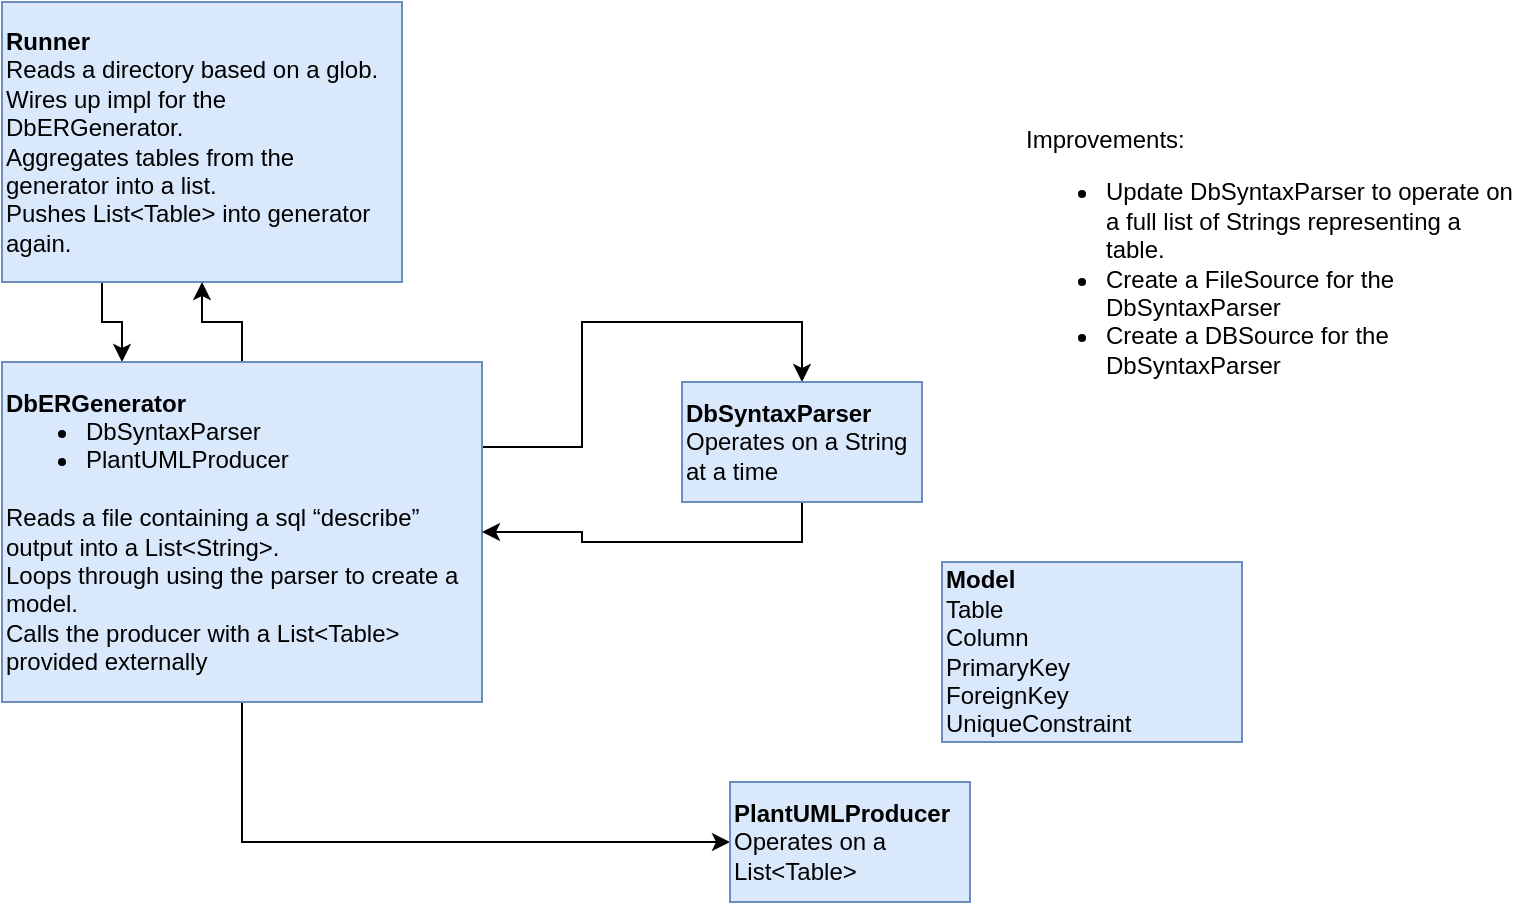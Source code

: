 <mxfile version="13.6.2" type="device" pages="2"><diagram id="k4wqZj3Qdae85rHaNEtm" name="Current Structure"><mxGraphModel dx="1024" dy="592" grid="1" gridSize="10" guides="1" tooltips="1" connect="1" arrows="1" fold="1" page="1" pageScale="1" pageWidth="827" pageHeight="1169" math="0" shadow="0"><root><mxCell id="0"/><mxCell id="1" parent="0"/><mxCell id="-yP6po_VdHz4JHANiXs9-12" style="edgeStyle=orthogonalEdgeStyle;rounded=0;orthogonalLoop=1;jettySize=auto;html=1;exitX=0.25;exitY=1;exitDx=0;exitDy=0;entryX=0.25;entryY=0;entryDx=0;entryDy=0;" parent="1" source="-yP6po_VdHz4JHANiXs9-2" target="-yP6po_VdHz4JHANiXs9-3" edge="1"><mxGeometry relative="1" as="geometry"/></mxCell><mxCell id="-yP6po_VdHz4JHANiXs9-2" value="&lt;p dir=&quot;ltr&quot; style=&quot;line-height: 1.2 ; margin-top: 0pt ; margin-bottom: 0pt&quot; id=&quot;docs-internal-guid-b551fa64-7fff-ee09-aa78-841ed9dd7d9d&quot;&gt;&lt;span style=&quot;font-family: &amp;#34;arial&amp;#34; ; background-color: transparent ; font-weight: 700 ; vertical-align: baseline ; white-space: pre-wrap&quot;&gt;&lt;font style=&quot;font-size: 12px&quot;&gt;Runner&lt;/font&gt;&lt;/span&gt;&lt;/p&gt;&lt;p dir=&quot;ltr&quot; style=&quot;line-height: 1.2 ; margin-top: 0pt ; margin-bottom: 0pt&quot;&gt;&lt;span style=&quot;font-family: &amp;#34;arial&amp;#34; ; background-color: transparent ; vertical-align: baseline ; white-space: pre-wrap&quot;&gt;&lt;font style=&quot;font-size: 12px&quot;&gt;Reads a directory based on a glob.&lt;/font&gt;&lt;/span&gt;&lt;/p&gt;&lt;p dir=&quot;ltr&quot; style=&quot;line-height: 1.2 ; margin-top: 0pt ; margin-bottom: 0pt&quot;&gt;&lt;span style=&quot;font-family: &amp;#34;arial&amp;#34; ; background-color: transparent ; vertical-align: baseline ; white-space: pre-wrap&quot;&gt;&lt;font style=&quot;font-size: 12px&quot;&gt;Wires up impl for the DbERGenerator.&lt;/font&gt;&lt;/span&gt;&lt;/p&gt;&lt;p dir=&quot;ltr&quot; style=&quot;line-height: 1.2 ; margin-top: 0pt ; margin-bottom: 0pt&quot;&gt;&lt;font style=&quot;font-size: 12px&quot;&gt;&lt;span style=&quot;font-family: &amp;#34;arial&amp;#34; ; background-color: transparent ; vertical-align: baseline ; white-space: pre-wrap&quot;&gt;Aggregates tables from the generator into a list.&lt;/span&gt;&lt;span style=&quot;font-family: &amp;#34;arial&amp;#34; ; background-color: transparent ; vertical-align: baseline ; white-space: pre-wrap&quot;&gt;&lt;br&gt;&lt;/span&gt;&lt;span style=&quot;font-family: &amp;#34;arial&amp;#34; ; background-color: transparent ; vertical-align: baseline ; white-space: pre-wrap&quot;&gt;Pushes List&amp;lt;Table&amp;gt; into generator again.&lt;/span&gt;&lt;/font&gt;&lt;/p&gt;" style="rounded=0;whiteSpace=wrap;html=1;align=left;fillColor=#dae8fc;strokeColor=#6c8ebf;" parent="1" vertex="1"><mxGeometry x="50" y="30" width="200" height="140" as="geometry"/></mxCell><mxCell id="-yP6po_VdHz4JHANiXs9-13" style="edgeStyle=orthogonalEdgeStyle;rounded=0;orthogonalLoop=1;jettySize=auto;html=1;entryX=0.5;entryY=0;entryDx=0;entryDy=0;exitX=1;exitY=0.25;exitDx=0;exitDy=0;" parent="1" source="-yP6po_VdHz4JHANiXs9-3" target="-yP6po_VdHz4JHANiXs9-5" edge="1"><mxGeometry relative="1" as="geometry"/></mxCell><mxCell id="-yP6po_VdHz4JHANiXs9-15" style="edgeStyle=orthogonalEdgeStyle;rounded=0;orthogonalLoop=1;jettySize=auto;html=1;exitX=0.5;exitY=1;exitDx=0;exitDy=0;entryX=0;entryY=0.5;entryDx=0;entryDy=0;" parent="1" source="-yP6po_VdHz4JHANiXs9-3" target="-yP6po_VdHz4JHANiXs9-7" edge="1"><mxGeometry relative="1" as="geometry"/></mxCell><mxCell id="-GZcXrLMC6mT7V23S6TG-1" style="edgeStyle=orthogonalEdgeStyle;rounded=0;orthogonalLoop=1;jettySize=auto;html=1;entryX=0.5;entryY=1;entryDx=0;entryDy=0;" parent="1" source="-yP6po_VdHz4JHANiXs9-3" target="-yP6po_VdHz4JHANiXs9-2" edge="1"><mxGeometry relative="1" as="geometry"/></mxCell><mxCell id="-yP6po_VdHz4JHANiXs9-3" value="&lt;p dir=&quot;ltr&quot; style=&quot;line-height: 1.2 ; margin-top: 0pt ; margin-bottom: 0pt&quot; id=&quot;docs-internal-guid-e112e716-7fff-48c5-656b-fbd84326e256&quot;&gt;&lt;span style=&quot;font-family: &amp;#34;arial&amp;#34; ; background-color: transparent ; font-weight: 700 ; vertical-align: baseline ; white-space: pre-wrap&quot;&gt;&lt;font style=&quot;font-size: 12px&quot;&gt;DbERGenerator&lt;/font&gt;&lt;/span&gt;&lt;/p&gt;&lt;ul style=&quot;margin-top: 0 ; margin-bottom: 0&quot;&gt;&lt;li dir=&quot;ltr&quot; style=&quot;list-style-type: disc ; font-family: &amp;#34;arial&amp;#34; ; background-color: transparent ; vertical-align: baseline ; white-space: pre&quot;&gt;&lt;p dir=&quot;ltr&quot; style=&quot;line-height: 1.2 ; margin-top: 0pt ; margin-bottom: 0pt&quot;&gt;&lt;span style=&quot;background-color: transparent ; vertical-align: baseline ; white-space: pre-wrap&quot;&gt;&lt;font style=&quot;font-size: 12px&quot;&gt;DbSyntaxParser&lt;/font&gt;&lt;/span&gt;&lt;/p&gt;&lt;/li&gt;&lt;li dir=&quot;ltr&quot; style=&quot;list-style-type: disc ; font-family: &amp;#34;arial&amp;#34; ; background-color: transparent ; vertical-align: baseline ; white-space: pre&quot;&gt;&lt;p dir=&quot;ltr&quot; style=&quot;line-height: 1.2 ; margin-top: 0pt ; margin-bottom: 0pt&quot;&gt;&lt;span style=&quot;background-color: transparent ; vertical-align: baseline ; white-space: pre-wrap&quot;&gt;&lt;font style=&quot;font-size: 12px&quot;&gt;PlantUMLProducer&lt;/font&gt;&lt;/span&gt;&lt;/p&gt;&lt;/li&gt;&lt;/ul&gt;&lt;p dir=&quot;ltr&quot; style=&quot;line-height: 1.2 ; margin-top: 0pt ; margin-bottom: 0pt&quot; id=&quot;docs-internal-guid-b551fa64-7fff-ee09-aa78-841ed9dd7d9d&quot;&gt;&lt;font style=&quot;font-size: 12px&quot;&gt;&lt;br&gt;&lt;/font&gt;&lt;/p&gt;&lt;p dir=&quot;ltr&quot; style=&quot;line-height: 1.2 ; margin-top: 0pt ; margin-bottom: 0pt&quot;&gt;&lt;font style=&quot;font-size: 12px&quot;&gt;&lt;span style=&quot;font-family: &amp;#34;arial&amp;#34; ; background-color: transparent ; vertical-align: baseline ; white-space: pre-wrap&quot;&gt;Reads a file containing a sql “describe” output into a List&amp;lt;String&amp;gt;.&lt;/span&gt;&lt;span style=&quot;font-family: &amp;#34;arial&amp;#34; ; background-color: transparent ; vertical-align: baseline ; white-space: pre-wrap&quot;&gt;&lt;br&gt;&lt;/span&gt;&lt;span style=&quot;font-family: &amp;#34;arial&amp;#34; ; background-color: transparent ; vertical-align: baseline ; white-space: pre-wrap&quot;&gt;Loops through using the parser to create a model.&lt;/span&gt;&lt;/font&gt;&lt;/p&gt;&lt;p dir=&quot;ltr&quot; style=&quot;line-height: 1.2 ; margin-top: 0pt ; margin-bottom: 0pt&quot;&gt;&lt;span style=&quot;font-family: &amp;#34;arial&amp;#34; ; background-color: transparent ; vertical-align: baseline ; white-space: pre-wrap&quot;&gt;&lt;font style=&quot;font-size: 12px&quot;&gt;Calls the producer with a List&amp;lt;Table&amp;gt; provided externally&lt;/font&gt;&lt;/span&gt;&lt;/p&gt;" style="rounded=0;whiteSpace=wrap;html=1;align=left;fillColor=#dae8fc;strokeColor=#6c8ebf;" parent="1" vertex="1"><mxGeometry x="50" y="210" width="240" height="170" as="geometry"/></mxCell><mxCell id="-yP6po_VdHz4JHANiXs9-14" style="edgeStyle=orthogonalEdgeStyle;rounded=0;orthogonalLoop=1;jettySize=auto;html=1;exitX=0.5;exitY=1;exitDx=0;exitDy=0;" parent="1" source="-yP6po_VdHz4JHANiXs9-5" target="-yP6po_VdHz4JHANiXs9-3" edge="1"><mxGeometry relative="1" as="geometry"/></mxCell><mxCell id="-yP6po_VdHz4JHANiXs9-5" value="&lt;p dir=&quot;ltr&quot; style=&quot;line-height: 1.2 ; margin-top: 0pt ; margin-bottom: 0pt&quot; id=&quot;docs-internal-guid-02647bdf-7fff-9de2-bdb2-cc11f69287f5&quot;&gt;&lt;span style=&quot;font-family: &amp;#34;arial&amp;#34; ; background-color: transparent ; font-weight: 700 ; vertical-align: baseline ; white-space: pre-wrap&quot;&gt;&lt;font style=&quot;font-size: 12px&quot;&gt;DbSyntaxParser&lt;/font&gt;&lt;/span&gt;&lt;/p&gt;&lt;p dir=&quot;ltr&quot; style=&quot;line-height: 1.2 ; margin-top: 0pt ; margin-bottom: 0pt&quot;&gt;&lt;span style=&quot;font-family: &amp;#34;arial&amp;#34; ; background-color: transparent ; vertical-align: baseline ; white-space: pre-wrap&quot;&gt;&lt;font style=&quot;font-size: 12px&quot;&gt;Operates on a String at a time&lt;/font&gt;&lt;/span&gt;&lt;/p&gt;" style="rounded=0;whiteSpace=wrap;html=1;align=left;fillColor=#dae8fc;strokeColor=#6c8ebf;" parent="1" vertex="1"><mxGeometry x="390" y="220" width="120" height="60" as="geometry"/></mxCell><mxCell id="-yP6po_VdHz4JHANiXs9-6" value="&lt;p dir=&quot;ltr&quot; style=&quot;line-height: 1.2 ; margin-top: 0pt ; margin-bottom: 0pt&quot; id=&quot;docs-internal-guid-80938071-7fff-ce23-ff11-4664ed02f400&quot;&gt;&lt;span style=&quot;font-family: &amp;#34;arial&amp;#34; ; background-color: transparent ; font-weight: 700 ; vertical-align: baseline ; white-space: pre-wrap&quot;&gt;&lt;font style=&quot;font-size: 12px&quot;&gt;Model&lt;/font&gt;&lt;/span&gt;&lt;/p&gt;&lt;p dir=&quot;ltr&quot; style=&quot;line-height: 1.2 ; margin-top: 0pt ; margin-bottom: 0pt&quot;&gt;&lt;span style=&quot;font-family: &amp;#34;arial&amp;#34; ; background-color: transparent ; vertical-align: baseline ; white-space: pre-wrap&quot;&gt;&lt;font style=&quot;font-size: 12px&quot;&gt;Table&lt;/font&gt;&lt;/span&gt;&lt;/p&gt;&lt;p dir=&quot;ltr&quot; style=&quot;line-height: 1.2 ; margin-top: 0pt ; margin-bottom: 0pt&quot;&gt;&lt;span style=&quot;font-family: &amp;#34;arial&amp;#34; ; background-color: transparent ; vertical-align: baseline ; white-space: pre-wrap&quot;&gt;&lt;font style=&quot;font-size: 12px&quot;&gt;Column&lt;/font&gt;&lt;/span&gt;&lt;/p&gt;&lt;p dir=&quot;ltr&quot; style=&quot;line-height: 1.2 ; margin-top: 0pt ; margin-bottom: 0pt&quot;&gt;&lt;span style=&quot;font-family: &amp;#34;arial&amp;#34; ; background-color: transparent ; vertical-align: baseline ; white-space: pre-wrap&quot;&gt;&lt;font style=&quot;font-size: 12px&quot;&gt;PrimaryKey&lt;/font&gt;&lt;/span&gt;&lt;/p&gt;&lt;p dir=&quot;ltr&quot; style=&quot;line-height: 1.2 ; margin-top: 0pt ; margin-bottom: 0pt&quot;&gt;&lt;span style=&quot;font-family: &amp;#34;arial&amp;#34; ; background-color: transparent ; vertical-align: baseline ; white-space: pre-wrap&quot;&gt;&lt;font style=&quot;font-size: 12px&quot;&gt;ForeignKey&lt;/font&gt;&lt;/span&gt;&lt;/p&gt;&lt;p dir=&quot;ltr&quot; style=&quot;line-height: 1.2 ; margin-top: 0pt ; margin-bottom: 0pt&quot;&gt;&lt;span style=&quot;font-family: &amp;#34;arial&amp;#34; ; background-color: transparent ; vertical-align: baseline ; white-space: pre-wrap&quot;&gt;&lt;font style=&quot;font-size: 12px&quot;&gt;UniqueConstraint&lt;/font&gt;&lt;/span&gt;&lt;/p&gt;" style="rounded=0;whiteSpace=wrap;html=1;align=left;fillColor=#dae8fc;strokeColor=#6c8ebf;" parent="1" vertex="1"><mxGeometry x="520" y="310" width="150" height="90" as="geometry"/></mxCell><mxCell id="-yP6po_VdHz4JHANiXs9-7" value="&lt;p dir=&quot;ltr&quot; style=&quot;line-height: 1.2 ; margin-top: 0pt ; margin-bottom: 0pt&quot; id=&quot;docs-internal-guid-81f38f7b-7fff-f2ab-2ac9-e3f071fe963b&quot;&gt;&lt;span style=&quot;font-family: &amp;#34;arial&amp;#34; ; background-color: transparent ; font-weight: 700 ; vertical-align: baseline ; white-space: pre-wrap&quot;&gt;&lt;font style=&quot;font-size: 12px&quot;&gt;PlantUMLProducer&lt;/font&gt;&lt;/span&gt;&lt;/p&gt;&lt;p dir=&quot;ltr&quot; style=&quot;line-height: 1.2 ; margin-top: 0pt ; margin-bottom: 0pt&quot;&gt;&lt;span style=&quot;font-family: &amp;#34;arial&amp;#34; ; background-color: transparent ; vertical-align: baseline ; white-space: pre-wrap&quot;&gt;&lt;font style=&quot;font-size: 12px&quot;&gt;Operates on a List&amp;lt;Table&amp;gt;&lt;/font&gt;&lt;/span&gt;&lt;/p&gt;" style="rounded=0;whiteSpace=wrap;html=1;align=left;fillColor=#dae8fc;strokeColor=#6c8ebf;" parent="1" vertex="1"><mxGeometry x="414" y="420" width="120" height="60" as="geometry"/></mxCell><UserObject label="Improvements:&lt;br&gt;&lt;ul&gt;&lt;li&gt;Update DbSyntaxParser to operate on a full list of Strings representing a table.&lt;/li&gt;&lt;li&gt;Create a FileSource for the DbSyntaxParser&lt;/li&gt;&lt;li&gt;Create a DBSource for the DbSyntaxParser&lt;/li&gt;&lt;/ul&gt;" link="Improvements:Update DbSyntaxParser to operate on a full list of Strings representing a table.Create a FileSource for the DbSyntaxParserCreate a DBSource for the DbSyntaxParser" id="-yP6po_VdHz4JHANiXs9-9"><mxCell style="text;html=1;horizontal=1;whiteSpace=wrap;" parent="1" vertex="1"><mxGeometry x="560" y="85" width="250" height="305" as="geometry"/></mxCell></UserObject></root></mxGraphModel></diagram><diagram id="mk5crSzouS8QVdHbctcr" name="Target Structure"><mxGraphModel dx="1024" dy="592" grid="1" gridSize="10" guides="1" tooltips="1" connect="1" arrows="1" fold="1" page="1" pageScale="1" pageWidth="827" pageHeight="1169" math="0" shadow="0"><root><mxCell id="iNJy_CkITghIDIZ_iB21-0"/><mxCell id="iNJy_CkITghIDIZ_iB21-1" parent="iNJy_CkITghIDIZ_iB21-0"/><mxCell id="iNJy_CkITghIDIZ_iB21-15" style="edgeStyle=orthogonalEdgeStyle;rounded=0;orthogonalLoop=1;jettySize=auto;html=1;" parent="iNJy_CkITghIDIZ_iB21-1" source="iNJy_CkITghIDIZ_iB21-5" target="iNJy_CkITghIDIZ_iB21-7" edge="1"><mxGeometry relative="1" as="geometry"/></mxCell><mxCell id="iNJy_CkITghIDIZ_iB21-16" style="edgeStyle=orthogonalEdgeStyle;rounded=0;orthogonalLoop=1;jettySize=auto;html=1;entryX=0.5;entryY=0;entryDx=0;entryDy=0;" parent="iNJy_CkITghIDIZ_iB21-1" source="iNJy_CkITghIDIZ_iB21-5" target="iNJy_CkITghIDIZ_iB21-11" edge="1"><mxGeometry relative="1" as="geometry"/></mxCell><mxCell id="iNJy_CkITghIDIZ_iB21-5" value="«interface»&lt;br&gt;&lt;b&gt;Source&lt;/b&gt;" style="html=1;align=center;" parent="iNJy_CkITghIDIZ_iB21-1" vertex="1"><mxGeometry x="129" y="30" width="110" height="50" as="geometry"/></mxCell><mxCell id="iNJy_CkITghIDIZ_iB21-7" value="DbSource" style="swimlane;fontStyle=1;align=center;verticalAlign=top;childLayout=stackLayout;horizontal=1;startSize=26;horizontalStack=0;resizeParent=1;resizeParentMax=0;resizeLast=0;collapsible=1;marginBottom=0;" parent="iNJy_CkITghIDIZ_iB21-1" vertex="1"><mxGeometry x="10" y="130" width="169" height="164" as="geometry"/></mxCell><mxCell id="iNJy_CkITghIDIZ_iB21-17" value="+ String: dbConnectionString" style="text;strokeColor=none;fillColor=none;align=left;verticalAlign=top;spacingLeft=4;spacingRight=4;overflow=hidden;rotatable=0;points=[[0,0.5],[1,0.5]];portConstraint=eastwest;" parent="iNJy_CkITghIDIZ_iB21-7" vertex="1"><mxGeometry y="26" width="169" height="26" as="geometry"/></mxCell><mxCell id="iNJy_CkITghIDIZ_iB21-8" value="+ String: username" style="text;strokeColor=none;fillColor=none;align=left;verticalAlign=top;spacingLeft=4;spacingRight=4;overflow=hidden;rotatable=0;points=[[0,0.5],[1,0.5]];portConstraint=eastwest;" parent="iNJy_CkITghIDIZ_iB21-7" vertex="1"><mxGeometry y="52" width="169" height="26" as="geometry"/></mxCell><mxCell id="iNJy_CkITghIDIZ_iB21-18" value="+ String: password" style="text;strokeColor=none;fillColor=none;align=left;verticalAlign=top;spacingLeft=4;spacingRight=4;overflow=hidden;rotatable=0;points=[[0,0.5],[1,0.5]];portConstraint=eastwest;" parent="iNJy_CkITghIDIZ_iB21-7" vertex="1"><mxGeometry y="78" width="169" height="26" as="geometry"/></mxCell><mxCell id="iNJy_CkITghIDIZ_iB21-19" value="+ List&lt;String&gt;: tableNames " style="text;strokeColor=none;fillColor=none;align=left;verticalAlign=top;spacingLeft=4;spacingRight=4;overflow=hidden;rotatable=0;points=[[0,0.5],[1,0.5]];portConstraint=eastwest;" parent="iNJy_CkITghIDIZ_iB21-7" vertex="1"><mxGeometry y="104" width="169" height="26" as="geometry"/></mxCell><mxCell id="iNJy_CkITghIDIZ_iB21-9" value="" style="line;strokeWidth=1;fillColor=none;align=left;verticalAlign=middle;spacingTop=-1;spacingLeft=3;spacingRight=3;rotatable=0;labelPosition=right;points=[];portConstraint=eastwest;" parent="iNJy_CkITghIDIZ_iB21-7" vertex="1"><mxGeometry y="130" width="169" height="8" as="geometry"/></mxCell><mxCell id="iNJy_CkITghIDIZ_iB21-10" value="+ read(): List&lt;String&gt;" style="text;strokeColor=none;fillColor=none;align=left;verticalAlign=top;spacingLeft=4;spacingRight=4;overflow=hidden;rotatable=0;points=[[0,0.5],[1,0.5]];portConstraint=eastwest;" parent="iNJy_CkITghIDIZ_iB21-7" vertex="1"><mxGeometry y="138" width="169" height="26" as="geometry"/></mxCell><mxCell id="iNJy_CkITghIDIZ_iB21-11" value="FileSource" style="swimlane;fontStyle=1;align=center;verticalAlign=top;childLayout=stackLayout;horizontal=1;startSize=26;horizontalStack=0;resizeParent=1;resizeParentMax=0;resizeLast=0;collapsible=1;marginBottom=0;" parent="iNJy_CkITghIDIZ_iB21-1" vertex="1"><mxGeometry x="199" y="130" width="160" height="86" as="geometry"/></mxCell><mxCell id="iNJy_CkITghIDIZ_iB21-12" value="+ String: directoryPath" style="text;strokeColor=none;fillColor=none;align=left;verticalAlign=top;spacingLeft=4;spacingRight=4;overflow=hidden;rotatable=0;points=[[0,0.5],[1,0.5]];portConstraint=eastwest;" parent="iNJy_CkITghIDIZ_iB21-11" vertex="1"><mxGeometry y="26" width="160" height="26" as="geometry"/></mxCell><mxCell id="iNJy_CkITghIDIZ_iB21-13" value="" style="line;strokeWidth=1;fillColor=none;align=left;verticalAlign=middle;spacingTop=-1;spacingLeft=3;spacingRight=3;rotatable=0;labelPosition=right;points=[];portConstraint=eastwest;" parent="iNJy_CkITghIDIZ_iB21-11" vertex="1"><mxGeometry y="52" width="160" height="8" as="geometry"/></mxCell><mxCell id="iNJy_CkITghIDIZ_iB21-14" value="+ read(): List&lt;String&gt;" style="text;strokeColor=none;fillColor=none;align=left;verticalAlign=top;spacingLeft=4;spacingRight=4;overflow=hidden;rotatable=0;points=[[0,0.5],[1,0.5]];portConstraint=eastwest;" parent="iNJy_CkITghIDIZ_iB21-11" vertex="1"><mxGeometry y="60" width="160" height="26" as="geometry"/></mxCell><mxCell id="CRoQU9MMNgTiXay6DoKH-6" style="edgeStyle=orthogonalEdgeStyle;rounded=0;orthogonalLoop=1;jettySize=auto;html=1;entryX=0.5;entryY=0;entryDx=0;entryDy=0;" parent="iNJy_CkITghIDIZ_iB21-1" source="CRoQU9MMNgTiXay6DoKH-5" target="CRoQU9MMNgTiXay6DoKH-1" edge="1"><mxGeometry relative="1" as="geometry"/></mxCell><mxCell id="CRoQU9MMNgTiXay6DoKH-5" value="«interface»&lt;br&gt;&lt;b&gt;DBSyntaxParser&lt;/b&gt;" style="html=1;align=center;" parent="iNJy_CkITghIDIZ_iB21-1" vertex="1"><mxGeometry x="85" y="315" width="110" height="50" as="geometry"/></mxCell><mxCell id="CRoQU9MMNgTiXay6DoKH-1" value="MySQLSyntaxParser" style="swimlane;fontStyle=1;align=center;verticalAlign=top;childLayout=stackLayout;horizontal=1;startSize=26;horizontalStack=0;resizeParent=1;resizeParentMax=0;resizeLast=0;collapsible=1;marginBottom=0;" parent="iNJy_CkITghIDIZ_iB21-1" vertex="1"><mxGeometry x="40" y="430" width="230" height="242" as="geometry"/></mxCell><mxCell id="CRoQU9MMNgTiXay6DoKH-2" value="+ field: type" style="text;strokeColor=none;fillColor=none;align=left;verticalAlign=top;spacingLeft=4;spacingRight=4;overflow=hidden;rotatable=0;points=[[0,0.5],[1,0.5]];portConstraint=eastwest;" parent="CRoQU9MMNgTiXay6DoKH-1" vertex="1"><mxGeometry y="26" width="230" height="26" as="geometry"/></mxCell><mxCell id="CRoQU9MMNgTiXay6DoKH-3" value="" style="line;strokeWidth=1;fillColor=none;align=left;verticalAlign=middle;spacingTop=-1;spacingLeft=3;spacingRight=3;rotatable=0;labelPosition=right;points=[];portConstraint=eastwest;" parent="CRoQU9MMNgTiXay6DoKH-1" vertex="1"><mxGeometry y="52" width="230" height="8" as="geometry"/></mxCell><mxCell id="CRoQU9MMNgTiXay6DoKH-4" value="+ isTable(String): bool" style="text;strokeColor=none;fillColor=none;align=left;verticalAlign=top;spacingLeft=4;spacingRight=4;overflow=hidden;rotatable=0;points=[[0,0.5],[1,0.5]];portConstraint=eastwest;" parent="CRoQU9MMNgTiXay6DoKH-1" vertex="1"><mxGeometry y="60" width="230" height="26" as="geometry"/></mxCell><mxCell id="CRoQU9MMNgTiXay6DoKH-7" value="+ isColumn(String): bool" style="text;strokeColor=none;fillColor=none;align=left;verticalAlign=top;spacingLeft=4;spacingRight=4;overflow=hidden;rotatable=0;points=[[0,0.5],[1,0.5]];portConstraint=eastwest;" parent="CRoQU9MMNgTiXay6DoKH-1" vertex="1"><mxGeometry y="86" width="230" height="26" as="geometry"/></mxCell><mxCell id="CRoQU9MMNgTiXay6DoKH-8" value="+ isConstraint(String): bool" style="text;strokeColor=none;fillColor=none;align=left;verticalAlign=top;spacingLeft=4;spacingRight=4;overflow=hidden;rotatable=0;points=[[0,0.5],[1,0.5]];portConstraint=eastwest;" parent="CRoQU9MMNgTiXay6DoKH-1" vertex="1"><mxGeometry y="112" width="230" height="26" as="geometry"/></mxCell><mxCell id="2ZQ7fYX0o-53WISVxPn_-16" value="+ createTable(String): Table" style="text;strokeColor=none;fillColor=none;align=left;verticalAlign=top;spacingLeft=4;spacingRight=4;overflow=hidden;rotatable=0;points=[[0,0.5],[1,0.5]];portConstraint=eastwest;" parent="CRoQU9MMNgTiXay6DoKH-1" vertex="1"><mxGeometry y="138" width="230" height="26" as="geometry"/></mxCell><mxCell id="2ZQ7fYX0o-53WISVxPn_-17" value="+ addColumn(String, Table): Table" style="text;strokeColor=none;fillColor=none;align=left;verticalAlign=top;spacingLeft=4;spacingRight=4;overflow=hidden;rotatable=0;points=[[0,0.5],[1,0.5]];portConstraint=eastwest;" parent="CRoQU9MMNgTiXay6DoKH-1" vertex="1"><mxGeometry y="164" width="230" height="26" as="geometry"/></mxCell><mxCell id="2ZQ7fYX0o-53WISVxPn_-18" value="+ addPrimaryKey(String, Table): Table" style="text;strokeColor=none;fillColor=none;align=left;verticalAlign=top;spacingLeft=4;spacingRight=4;overflow=hidden;rotatable=0;points=[[0,0.5],[1,0.5]];portConstraint=eastwest;" parent="CRoQU9MMNgTiXay6DoKH-1" vertex="1"><mxGeometry y="190" width="230" height="26" as="geometry"/></mxCell><mxCell id="2ZQ7fYX0o-53WISVxPn_-20" value="+ addForeignKey(String, Table): Table" style="text;strokeColor=none;fillColor=none;align=left;verticalAlign=top;spacingLeft=4;spacingRight=4;overflow=hidden;rotatable=0;points=[[0,0.5],[1,0.5]];portConstraint=eastwest;" parent="CRoQU9MMNgTiXay6DoKH-1" vertex="1"><mxGeometry y="216" width="230" height="26" as="geometry"/></mxCell><mxCell id="2ZQ7fYX0o-53WISVxPn_-30" style="edgeStyle=orthogonalEdgeStyle;rounded=0;orthogonalLoop=1;jettySize=auto;html=1;entryX=0.5;entryY=0;entryDx=0;entryDy=0;" parent="iNJy_CkITghIDIZ_iB21-1" source="2ZQ7fYX0o-53WISVxPn_-21" target="2ZQ7fYX0o-53WISVxPn_-26" edge="1"><mxGeometry relative="1" as="geometry"/></mxCell><mxCell id="2ZQ7fYX0o-53WISVxPn_-21" value="«interface»&lt;br&gt;&lt;b&gt;Processor&lt;/b&gt;" style="html=1;align=center;" parent="iNJy_CkITghIDIZ_iB21-1" vertex="1"><mxGeometry x="480" y="30" width="150" height="50" as="geometry"/></mxCell><mxCell id="2ZQ7fYX0o-53WISVxPn_-26" value="PlantUMLProcessor" style="swimlane;fontStyle=1;align=center;verticalAlign=top;childLayout=stackLayout;horizontal=1;startSize=26;horizontalStack=0;resizeParent=1;resizeParentMax=0;resizeLast=0;collapsible=1;marginBottom=0;" parent="iNJy_CkITghIDIZ_iB21-1" vertex="1"><mxGeometry x="475" y="120" width="225" height="86" as="geometry"/></mxCell><mxCell id="2ZQ7fYX0o-53WISVxPn_-27" value="+ String: databaseName" style="text;strokeColor=none;fillColor=none;align=left;verticalAlign=top;spacingLeft=4;spacingRight=4;overflow=hidden;rotatable=0;points=[[0,0.5],[1,0.5]];portConstraint=eastwest;" parent="2ZQ7fYX0o-53WISVxPn_-26" vertex="1"><mxGeometry y="26" width="225" height="26" as="geometry"/></mxCell><mxCell id="2ZQ7fYX0o-53WISVxPn_-28" value="" style="line;strokeWidth=1;fillColor=none;align=left;verticalAlign=middle;spacingTop=-1;spacingLeft=3;spacingRight=3;rotatable=0;labelPosition=right;points=[];portConstraint=eastwest;" parent="2ZQ7fYX0o-53WISVxPn_-26" vertex="1"><mxGeometry y="52" width="225" height="8" as="geometry"/></mxCell><mxCell id="2ZQ7fYX0o-53WISVxPn_-29" value="+ createDiagram(List&lt;Table&gt;): void" style="text;strokeColor=none;fillColor=none;align=left;verticalAlign=top;spacingLeft=4;spacingRight=4;overflow=hidden;rotatable=0;points=[[0,0.5],[1,0.5]];portConstraint=eastwest;" parent="2ZQ7fYX0o-53WISVxPn_-26" vertex="1"><mxGeometry y="60" width="225" height="26" as="geometry"/></mxCell><mxCell id="2ZQ7fYX0o-53WISVxPn_-31" value="Model" style="shape=folder;fontStyle=1;spacingTop=10;tabWidth=40;tabHeight=14;tabPosition=left;html=1;align=left;verticalAlign=top;" parent="iNJy_CkITghIDIZ_iB21-1" vertex="1"><mxGeometry x="390" y="430" width="425" height="270" as="geometry"/></mxCell><mxCell id="2ZQ7fYX0o-53WISVxPn_-8" value="PrimaryKey" style="swimlane;fontStyle=0;childLayout=stackLayout;horizontal=1;startSize=26;fillColor=none;horizontalStack=0;resizeParent=1;resizeParentMax=0;resizeLast=0;collapsible=1;marginBottom=0;align=center;" parent="iNJy_CkITghIDIZ_iB21-1" vertex="1"><mxGeometry x="420" y="580" width="140" height="104" as="geometry"/></mxCell><mxCell id="2ZQ7fYX0o-53WISVxPn_-9" value="+ field: type" style="text;strokeColor=none;fillColor=none;align=left;verticalAlign=top;spacingLeft=4;spacingRight=4;overflow=hidden;rotatable=0;points=[[0,0.5],[1,0.5]];portConstraint=eastwest;" parent="2ZQ7fYX0o-53WISVxPn_-8" vertex="1"><mxGeometry y="26" width="140" height="26" as="geometry"/></mxCell><mxCell id="2ZQ7fYX0o-53WISVxPn_-10" value="+ field: type" style="text;strokeColor=none;fillColor=none;align=left;verticalAlign=top;spacingLeft=4;spacingRight=4;overflow=hidden;rotatable=0;points=[[0,0.5],[1,0.5]];portConstraint=eastwest;" parent="2ZQ7fYX0o-53WISVxPn_-8" vertex="1"><mxGeometry y="52" width="140" height="26" as="geometry"/></mxCell><mxCell id="2ZQ7fYX0o-53WISVxPn_-11" value="+ field: type" style="text;strokeColor=none;fillColor=none;align=left;verticalAlign=top;spacingLeft=4;spacingRight=4;overflow=hidden;rotatable=0;points=[[0,0.5],[1,0.5]];portConstraint=eastwest;" parent="2ZQ7fYX0o-53WISVxPn_-8" vertex="1"><mxGeometry y="78" width="140" height="26" as="geometry"/></mxCell><mxCell id="2ZQ7fYX0o-53WISVxPn_-12" value="ForeignKey" style="swimlane;fontStyle=0;childLayout=stackLayout;horizontal=1;startSize=26;fillColor=none;horizontalStack=0;resizeParent=1;resizeParentMax=0;resizeLast=0;collapsible=1;marginBottom=0;align=center;" parent="iNJy_CkITghIDIZ_iB21-1" vertex="1"><mxGeometry x="420" y="465" width="140" height="104" as="geometry"/></mxCell><mxCell id="2ZQ7fYX0o-53WISVxPn_-13" value="+ field: type" style="text;strokeColor=none;fillColor=none;align=left;verticalAlign=top;spacingLeft=4;spacingRight=4;overflow=hidden;rotatable=0;points=[[0,0.5],[1,0.5]];portConstraint=eastwest;" parent="2ZQ7fYX0o-53WISVxPn_-12" vertex="1"><mxGeometry y="26" width="140" height="26" as="geometry"/></mxCell><mxCell id="2ZQ7fYX0o-53WISVxPn_-14" value="+ field: type" style="text;strokeColor=none;fillColor=none;align=left;verticalAlign=top;spacingLeft=4;spacingRight=4;overflow=hidden;rotatable=0;points=[[0,0.5],[1,0.5]];portConstraint=eastwest;" parent="2ZQ7fYX0o-53WISVxPn_-12" vertex="1"><mxGeometry y="52" width="140" height="26" as="geometry"/></mxCell><mxCell id="2ZQ7fYX0o-53WISVxPn_-15" value="+ field: type" style="text;strokeColor=none;fillColor=none;align=left;verticalAlign=top;spacingLeft=4;spacingRight=4;overflow=hidden;rotatable=0;points=[[0,0.5],[1,0.5]];portConstraint=eastwest;" parent="2ZQ7fYX0o-53WISVxPn_-12" vertex="1"><mxGeometry y="78" width="140" height="26" as="geometry"/></mxCell><mxCell id="2ZQ7fYX0o-53WISVxPn_-4" value="Column" style="swimlane;fontStyle=0;childLayout=stackLayout;horizontal=1;startSize=26;fillColor=none;horizontalStack=0;resizeParent=1;resizeParentMax=0;resizeLast=0;collapsible=1;marginBottom=0;align=center;" parent="iNJy_CkITghIDIZ_iB21-1" vertex="1"><mxGeometry x="575" y="580" width="140" height="104" as="geometry"/></mxCell><mxCell id="2ZQ7fYX0o-53WISVxPn_-5" value="+ field: type" style="text;strokeColor=none;fillColor=none;align=left;verticalAlign=top;spacingLeft=4;spacingRight=4;overflow=hidden;rotatable=0;points=[[0,0.5],[1,0.5]];portConstraint=eastwest;" parent="2ZQ7fYX0o-53WISVxPn_-4" vertex="1"><mxGeometry y="26" width="140" height="26" as="geometry"/></mxCell><mxCell id="2ZQ7fYX0o-53WISVxPn_-6" value="+ field: type" style="text;strokeColor=none;fillColor=none;align=left;verticalAlign=top;spacingLeft=4;spacingRight=4;overflow=hidden;rotatable=0;points=[[0,0.5],[1,0.5]];portConstraint=eastwest;" parent="2ZQ7fYX0o-53WISVxPn_-4" vertex="1"><mxGeometry y="52" width="140" height="26" as="geometry"/></mxCell><mxCell id="2ZQ7fYX0o-53WISVxPn_-7" value="+ field: type" style="text;strokeColor=none;fillColor=none;align=left;verticalAlign=top;spacingLeft=4;spacingRight=4;overflow=hidden;rotatable=0;points=[[0,0.5],[1,0.5]];portConstraint=eastwest;" parent="2ZQ7fYX0o-53WISVxPn_-4" vertex="1"><mxGeometry y="78" width="140" height="26" as="geometry"/></mxCell><mxCell id="2ZQ7fYX0o-53WISVxPn_-0" value="Table" style="swimlane;fontStyle=0;childLayout=stackLayout;horizontal=1;startSize=26;fillColor=none;horizontalStack=0;resizeParent=1;resizeParentMax=0;resizeLast=0;collapsible=1;marginBottom=0;align=center;" parent="iNJy_CkITghIDIZ_iB21-1" vertex="1"><mxGeometry x="575" y="465" width="210" height="104" as="geometry"/></mxCell><mxCell id="2ZQ7fYX0o-53WISVxPn_-1" value="+ List&lt;Column&gt;: columns" style="text;strokeColor=none;fillColor=none;align=left;verticalAlign=top;spacingLeft=4;spacingRight=4;overflow=hidden;rotatable=0;points=[[0,0.5],[1,0.5]];portConstraint=eastwest;" parent="2ZQ7fYX0o-53WISVxPn_-0" vertex="1"><mxGeometry y="26" width="210" height="26" as="geometry"/></mxCell><mxCell id="2ZQ7fYX0o-53WISVxPn_-2" value="+ List&lt;PrimaryKey&gt;: primaryKeys" style="text;strokeColor=none;fillColor=none;align=left;verticalAlign=top;spacingLeft=4;spacingRight=4;overflow=hidden;rotatable=0;points=[[0,0.5],[1,0.5]];portConstraint=eastwest;" parent="2ZQ7fYX0o-53WISVxPn_-0" vertex="1"><mxGeometry y="52" width="210" height="26" as="geometry"/></mxCell><mxCell id="2ZQ7fYX0o-53WISVxPn_-3" value="+ List&lt;ForeignKey&gt;: foreignKeys" style="text;strokeColor=none;fillColor=none;align=left;verticalAlign=top;spacingLeft=4;spacingRight=4;overflow=hidden;rotatable=0;points=[[0,0.5],[1,0.5]];portConstraint=eastwest;" parent="2ZQ7fYX0o-53WISVxPn_-0" vertex="1"><mxGeometry y="78" width="210" height="26" as="geometry"/></mxCell><mxCell id="2ZQ7fYX0o-53WISVxPn_-38" value="&lt;div style=&quot;text-align: left&quot;&gt;&lt;span&gt;Will need a component composed of:&lt;/span&gt;&lt;/div&gt;&lt;div style=&quot;text-align: left&quot;&gt;&lt;span&gt;* Source&lt;/span&gt;&lt;/div&gt;&lt;div style=&quot;text-align: left&quot;&gt;&lt;span&gt;* DBSyntaxParser&lt;/span&gt;&lt;/div&gt;&lt;div style=&quot;text-align: left&quot;&gt;&lt;span&gt;* Processor&lt;/span&gt;&lt;/div&gt;&lt;div style=&quot;text-align: left&quot;&gt;&lt;span&gt;&lt;br&gt;&lt;/span&gt;&lt;/div&gt;&lt;div style=&quot;text-align: left&quot;&gt;&lt;span&gt;This will take the List&amp;lt;String&amp;gt; of input and convert it into a List&amp;lt;Table&amp;gt; for the processor.&lt;/span&gt;&lt;/div&gt;" style="text;html=1;strokeColor=none;fillColor=none;align=center;verticalAlign=middle;whiteSpace=wrap;rounded=0;" parent="iNJy_CkITghIDIZ_iB21-1" vertex="1"><mxGeometry x="530" y="245" width="240" height="120" as="geometry"/></mxCell><mxCell id="2ZQ7fYX0o-53WISVxPn_-39" value="Both&amp;nbsp;&lt;b&gt;Source&lt;/b&gt;&amp;nbsp;implementations could benefit from fluent configuration builders" style="text;html=1;strokeColor=none;fillColor=none;align=left;verticalAlign=middle;whiteSpace=wrap;rounded=0;" parent="iNJy_CkITghIDIZ_iB21-1" vertex="1"><mxGeometry x="199" y="229" width="160" height="65" as="geometry"/></mxCell></root></mxGraphModel></diagram></mxfile>